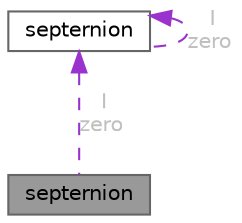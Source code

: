 digraph "septernion"
{
 // LATEX_PDF_SIZE
  bgcolor="transparent";
  edge [fontname=Helvetica,fontsize=10,labelfontname=Helvetica,labelfontsize=10];
  node [fontname=Helvetica,fontsize=10,shape=box,height=0.2,width=0.4];
  Node1 [id="Node000001",label="septernion",height=0.2,width=0.4,color="gray40", fillcolor="grey60", style="filled", fontcolor="black",tooltip="Septernion class used to perform translations and rotations in 3D space."];
  Node2 -> Node1 [id="edge1_Node000001_Node000002",dir="back",color="darkorchid3",style="dashed",tooltip=" ",label=" I\nzero",fontcolor="grey" ];
  Node2 [id="Node000002",label="septernion",height=0.2,width=0.4,color="gray40", fillcolor="white", style="filled",URL="$classFoam_1_1septernion.html",tooltip="Septernion class used to perform translations and rotations in 3D space."];
  Node2 -> Node2 [id="edge2_Node000002_Node000002",dir="back",color="darkorchid3",style="dashed",tooltip=" ",label=" I\nzero",fontcolor="grey" ];
}
